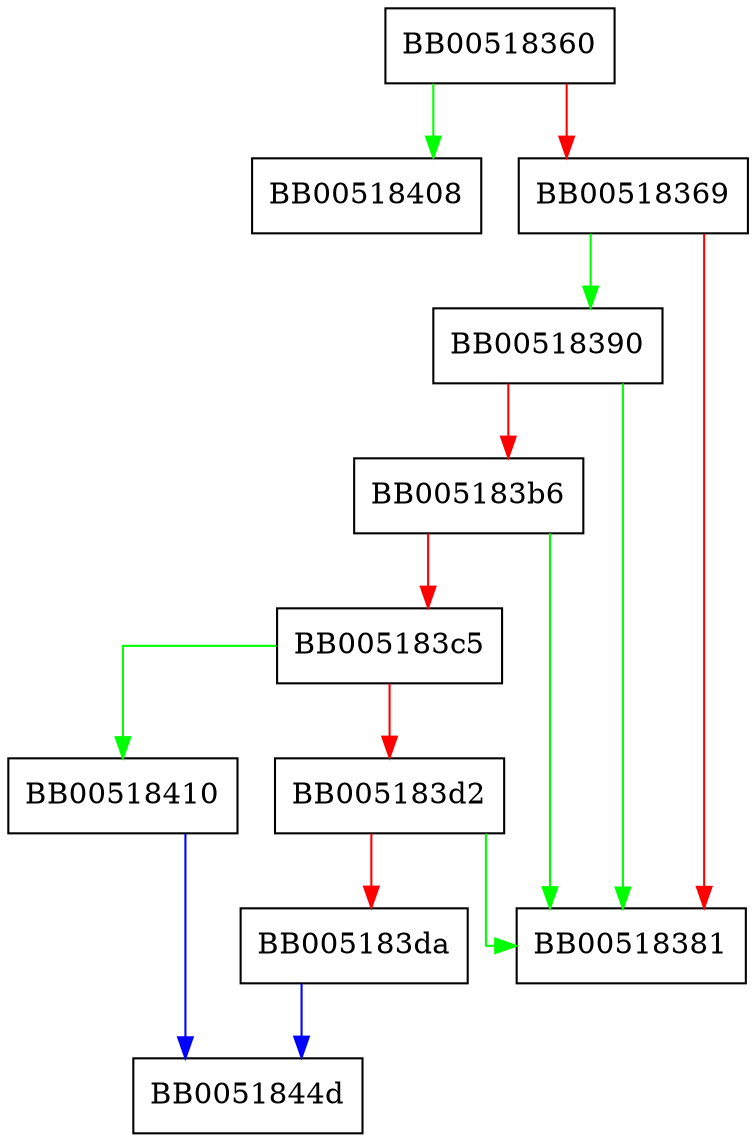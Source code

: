 digraph ASN1_TIME_normalize {
  node [shape="box"];
  graph [splines=ortho];
  BB00518360 -> BB00518408 [color="green"];
  BB00518360 -> BB00518369 [color="red"];
  BB00518369 -> BB00518390 [color="green"];
  BB00518369 -> BB00518381 [color="red"];
  BB00518390 -> BB00518381 [color="green"];
  BB00518390 -> BB005183b6 [color="red"];
  BB005183b6 -> BB00518381 [color="green"];
  BB005183b6 -> BB005183c5 [color="red"];
  BB005183c5 -> BB00518410 [color="green"];
  BB005183c5 -> BB005183d2 [color="red"];
  BB005183d2 -> BB00518381 [color="green"];
  BB005183d2 -> BB005183da [color="red"];
  BB005183da -> BB0051844d [color="blue"];
  BB00518410 -> BB0051844d [color="blue"];
}